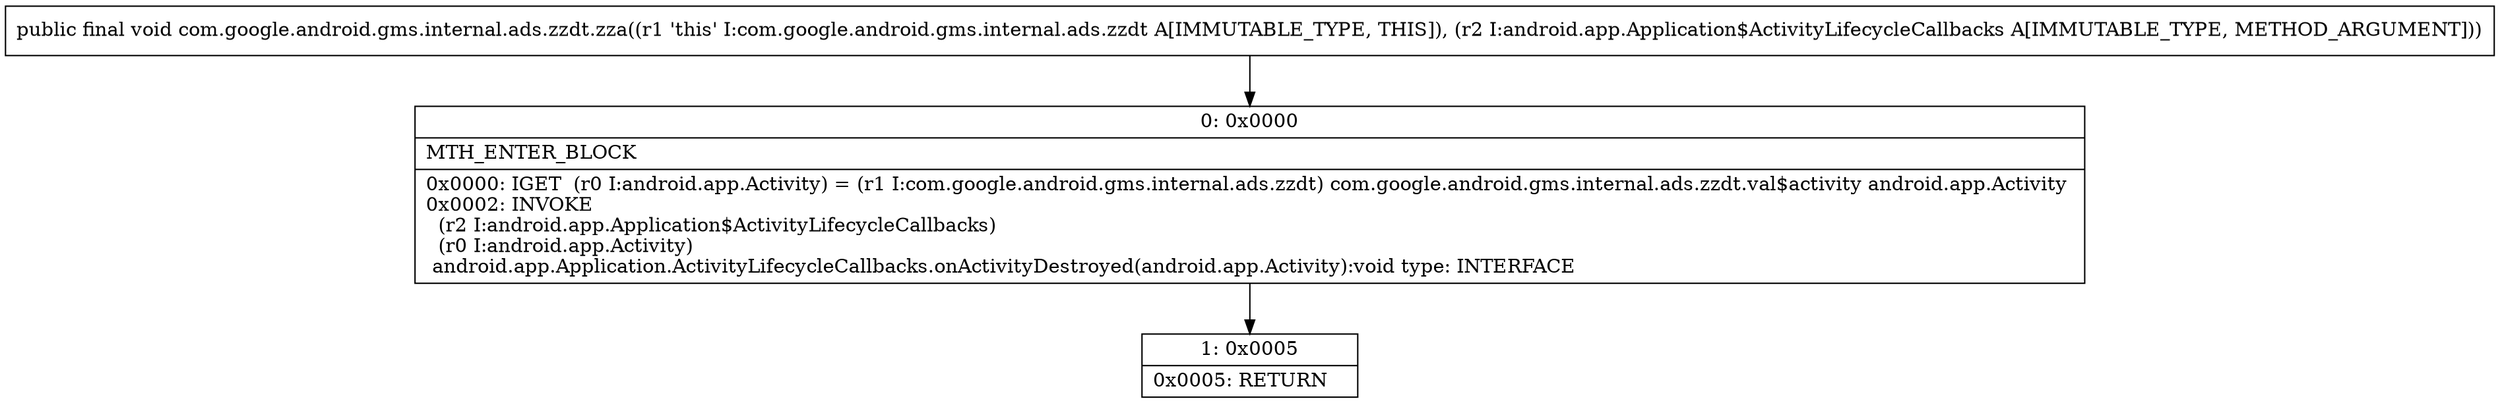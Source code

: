 digraph "CFG forcom.google.android.gms.internal.ads.zzdt.zza(Landroid\/app\/Application$ActivityLifecycleCallbacks;)V" {
Node_0 [shape=record,label="{0\:\ 0x0000|MTH_ENTER_BLOCK\l|0x0000: IGET  (r0 I:android.app.Activity) = (r1 I:com.google.android.gms.internal.ads.zzdt) com.google.android.gms.internal.ads.zzdt.val$activity android.app.Activity \l0x0002: INVOKE  \l  (r2 I:android.app.Application$ActivityLifecycleCallbacks)\l  (r0 I:android.app.Activity)\l android.app.Application.ActivityLifecycleCallbacks.onActivityDestroyed(android.app.Activity):void type: INTERFACE \l}"];
Node_1 [shape=record,label="{1\:\ 0x0005|0x0005: RETURN   \l}"];
MethodNode[shape=record,label="{public final void com.google.android.gms.internal.ads.zzdt.zza((r1 'this' I:com.google.android.gms.internal.ads.zzdt A[IMMUTABLE_TYPE, THIS]), (r2 I:android.app.Application$ActivityLifecycleCallbacks A[IMMUTABLE_TYPE, METHOD_ARGUMENT])) }"];
MethodNode -> Node_0;
Node_0 -> Node_1;
}

